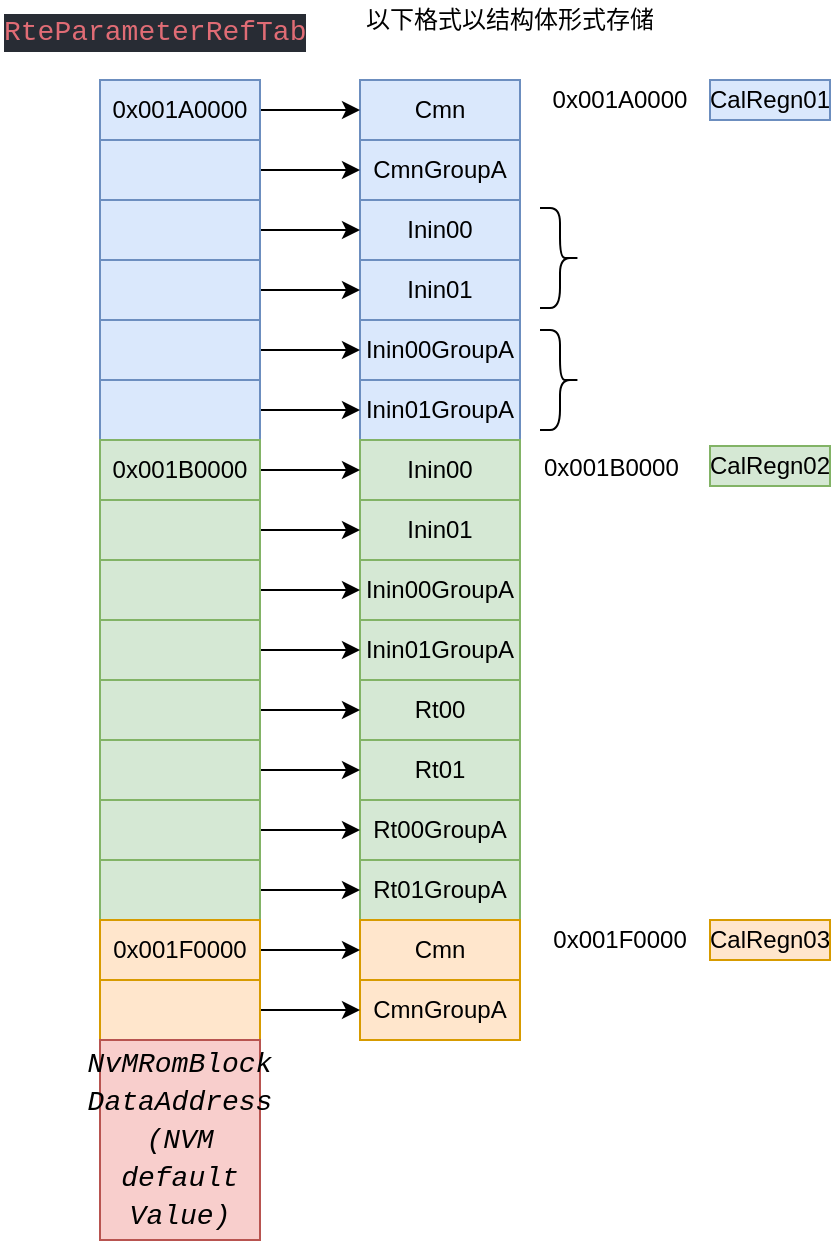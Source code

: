 <mxfile version="14.1.1" type="github">
  <diagram id="RuMLqHy3RxYvsem4Vksn" name="Page-1">
    <mxGraphModel dx="572" dy="1393" grid="1" gridSize="10" guides="1" tooltips="1" connect="1" arrows="1" fold="1" page="1" pageScale="1" pageWidth="850" pageHeight="1100" math="0" shadow="0">
      <root>
        <mxCell id="0" />
        <mxCell id="1" parent="0" />
        <mxCell id="PHvKi-Emu8E6jwM2ZB0a-19" value="Cmn" style="rounded=0;whiteSpace=wrap;html=1;imageWidth=29;imageHeight=30;fillColor=#dae8fc;strokeColor=#6c8ebf;" vertex="1" parent="1">
          <mxGeometry x="220" y="60" width="80" height="30" as="geometry" />
        </mxCell>
        <mxCell id="PHvKi-Emu8E6jwM2ZB0a-20" value="CmnGroupA" style="rounded=0;whiteSpace=wrap;html=1;imageWidth=29;imageHeight=30;fillColor=#dae8fc;strokeColor=#6c8ebf;" vertex="1" parent="1">
          <mxGeometry x="220" y="90" width="80" height="30" as="geometry" />
        </mxCell>
        <mxCell id="PHvKi-Emu8E6jwM2ZB0a-26" value="Inin00" style="rounded=0;whiteSpace=wrap;html=1;imageWidth=29;imageHeight=30;fillColor=#dae8fc;strokeColor=#6c8ebf;" vertex="1" parent="1">
          <mxGeometry x="220" y="120" width="80" height="30" as="geometry" />
        </mxCell>
        <mxCell id="PHvKi-Emu8E6jwM2ZB0a-27" value="Inin01" style="rounded=0;whiteSpace=wrap;html=1;imageWidth=29;imageHeight=30;fillColor=#dae8fc;strokeColor=#6c8ebf;" vertex="1" parent="1">
          <mxGeometry x="220" y="150" width="80" height="30" as="geometry" />
        </mxCell>
        <mxCell id="PHvKi-Emu8E6jwM2ZB0a-31" value="Inin00GroupA" style="rounded=0;whiteSpace=wrap;html=1;imageWidth=29;imageHeight=30;fillColor=#dae8fc;strokeColor=#6c8ebf;" vertex="1" parent="1">
          <mxGeometry x="220" y="180" width="80" height="30" as="geometry" />
        </mxCell>
        <mxCell id="PHvKi-Emu8E6jwM2ZB0a-33" value="Inin01GroupA" style="rounded=0;whiteSpace=wrap;html=1;imageWidth=29;imageHeight=30;fillColor=#dae8fc;strokeColor=#6c8ebf;" vertex="1" parent="1">
          <mxGeometry x="220" y="210" width="80" height="30" as="geometry" />
        </mxCell>
        <mxCell id="PHvKi-Emu8E6jwM2ZB0a-38" value="0x001A0000" style="text;html=1;strokeColor=none;fillColor=none;align=center;verticalAlign=middle;whiteSpace=wrap;rounded=0;" vertex="1" parent="1">
          <mxGeometry x="330" y="60" width="40" height="20" as="geometry" />
        </mxCell>
        <mxCell id="PHvKi-Emu8E6jwM2ZB0a-39" value="CalRegn01" style="text;html=1;strokeColor=#6c8ebf;fillColor=#dae8fc;align=center;verticalAlign=middle;whiteSpace=wrap;rounded=0;" vertex="1" parent="1">
          <mxGeometry x="395" y="60" width="60" height="20" as="geometry" />
        </mxCell>
        <mxCell id="PHvKi-Emu8E6jwM2ZB0a-42" value="&lt;div style=&quot;color: rgb(171, 178, 191); background-color: rgb(40, 44, 52); font-family: consolas, &amp;quot;courier new&amp;quot;, monospace; font-weight: normal; font-size: 14px; line-height: 19px;&quot;&gt;&lt;div&gt;&lt;span style=&quot;color: #e06c75&quot;&gt;RteParameterRefTab&lt;/span&gt;&lt;/div&gt;&lt;/div&gt;" style="text;whiteSpace=wrap;html=1;" vertex="1" parent="1">
          <mxGeometry x="40" y="20" width="150" height="30" as="geometry" />
        </mxCell>
        <mxCell id="PHvKi-Emu8E6jwM2ZB0a-48" value="Inin00" style="rounded=0;whiteSpace=wrap;html=1;imageWidth=29;imageHeight=30;fillColor=#d5e8d4;strokeColor=#82b366;" vertex="1" parent="1">
          <mxGeometry x="220" y="240" width="80" height="30" as="geometry" />
        </mxCell>
        <mxCell id="PHvKi-Emu8E6jwM2ZB0a-49" value="Inin01" style="rounded=0;whiteSpace=wrap;html=1;imageWidth=29;imageHeight=30;fillColor=#d5e8d4;strokeColor=#82b366;" vertex="1" parent="1">
          <mxGeometry x="220" y="270" width="80" height="30" as="geometry" />
        </mxCell>
        <mxCell id="PHvKi-Emu8E6jwM2ZB0a-50" value="Rt01GroupA" style="rounded=0;whiteSpace=wrap;html=1;imageWidth=29;imageHeight=30;fillColor=#d5e8d4;strokeColor=#82b366;" vertex="1" parent="1">
          <mxGeometry x="220" y="450" width="80" height="30" as="geometry" />
        </mxCell>
        <mxCell id="PHvKi-Emu8E6jwM2ZB0a-53" value="Inin00GroupA" style="rounded=0;whiteSpace=wrap;html=1;imageWidth=29;imageHeight=30;fillColor=#d5e8d4;strokeColor=#82b366;" vertex="1" parent="1">
          <mxGeometry x="220" y="300" width="80" height="30" as="geometry" />
        </mxCell>
        <mxCell id="PHvKi-Emu8E6jwM2ZB0a-54" value="Inin01GroupA" style="rounded=0;whiteSpace=wrap;html=1;imageWidth=29;imageHeight=30;fillColor=#d5e8d4;strokeColor=#82b366;" vertex="1" parent="1">
          <mxGeometry x="220" y="330" width="80" height="30" as="geometry" />
        </mxCell>
        <mxCell id="PHvKi-Emu8E6jwM2ZB0a-55" value="Rt00" style="rounded=0;whiteSpace=wrap;html=1;imageWidth=29;imageHeight=30;fillColor=#d5e8d4;strokeColor=#82b366;" vertex="1" parent="1">
          <mxGeometry x="220" y="360" width="80" height="30" as="geometry" />
        </mxCell>
        <mxCell id="PHvKi-Emu8E6jwM2ZB0a-56" value="Rt01" style="rounded=0;whiteSpace=wrap;html=1;imageWidth=29;imageHeight=30;fillColor=#d5e8d4;strokeColor=#82b366;" vertex="1" parent="1">
          <mxGeometry x="220" y="390" width="80" height="30" as="geometry" />
        </mxCell>
        <mxCell id="PHvKi-Emu8E6jwM2ZB0a-57" value="Rt00GroupA" style="rounded=0;whiteSpace=wrap;html=1;imageWidth=29;imageHeight=30;arcSize=15;fillColor=#d5e8d4;strokeColor=#82b366;" vertex="1" parent="1">
          <mxGeometry x="220" y="420" width="80" height="30" as="geometry" />
        </mxCell>
        <mxCell id="PHvKi-Emu8E6jwM2ZB0a-58" value="0x001B0000" style="text;whiteSpace=wrap;html=1;" vertex="1" parent="1">
          <mxGeometry x="310" y="240" width="90" height="30" as="geometry" />
        </mxCell>
        <mxCell id="PHvKi-Emu8E6jwM2ZB0a-59" value="CalRegn02" style="text;html=1;strokeColor=#82b366;fillColor=#d5e8d4;align=center;verticalAlign=middle;whiteSpace=wrap;rounded=0;" vertex="1" parent="1">
          <mxGeometry x="395" y="243" width="60" height="20" as="geometry" />
        </mxCell>
        <mxCell id="PHvKi-Emu8E6jwM2ZB0a-60" value="Cmn" style="rounded=0;whiteSpace=wrap;html=1;imageWidth=29;imageHeight=30;fillColor=#ffe6cc;strokeColor=#d79b00;" vertex="1" parent="1">
          <mxGeometry x="220" y="480" width="80" height="30" as="geometry" />
        </mxCell>
        <mxCell id="PHvKi-Emu8E6jwM2ZB0a-61" value="CmnGroupA" style="rounded=0;whiteSpace=wrap;html=1;imageWidth=29;imageHeight=30;fillColor=#ffe6cc;strokeColor=#d79b00;" vertex="1" parent="1">
          <mxGeometry x="220" y="510" width="80" height="30" as="geometry" />
        </mxCell>
        <mxCell id="PHvKi-Emu8E6jwM2ZB0a-62" value="0x001F0000" style="text;html=1;strokeColor=none;fillColor=none;align=center;verticalAlign=middle;whiteSpace=wrap;rounded=0;" vertex="1" parent="1">
          <mxGeometry x="330" y="480" width="40" height="20" as="geometry" />
        </mxCell>
        <mxCell id="PHvKi-Emu8E6jwM2ZB0a-63" value="CalRegn03" style="text;html=1;strokeColor=#d79b00;fillColor=#ffe6cc;align=center;verticalAlign=middle;whiteSpace=wrap;rounded=0;" vertex="1" parent="1">
          <mxGeometry x="395" y="480" width="60" height="20" as="geometry" />
        </mxCell>
        <mxCell id="PHvKi-Emu8E6jwM2ZB0a-103" style="edgeStyle=orthogonalEdgeStyle;rounded=0;orthogonalLoop=1;jettySize=auto;html=1;exitX=1;exitY=0.5;exitDx=0;exitDy=0;entryX=0;entryY=0.5;entryDx=0;entryDy=0;" edge="1" parent="1" source="PHvKi-Emu8E6jwM2ZB0a-65" target="PHvKi-Emu8E6jwM2ZB0a-19">
          <mxGeometry relative="1" as="geometry" />
        </mxCell>
        <mxCell id="PHvKi-Emu8E6jwM2ZB0a-65" value="&lt;span&gt;0x001A0000&lt;/span&gt;" style="rounded=0;whiteSpace=wrap;html=1;imageWidth=29;imageHeight=30;fillColor=#dae8fc;strokeColor=#6c8ebf;" vertex="1" parent="1">
          <mxGeometry x="90" y="60" width="80" height="30" as="geometry" />
        </mxCell>
        <mxCell id="PHvKi-Emu8E6jwM2ZB0a-101" style="edgeStyle=orthogonalEdgeStyle;rounded=0;orthogonalLoop=1;jettySize=auto;html=1;exitX=1;exitY=0.5;exitDx=0;exitDy=0;entryX=0;entryY=0.5;entryDx=0;entryDy=0;" edge="1" parent="1" source="PHvKi-Emu8E6jwM2ZB0a-66" target="PHvKi-Emu8E6jwM2ZB0a-20">
          <mxGeometry relative="1" as="geometry" />
        </mxCell>
        <mxCell id="PHvKi-Emu8E6jwM2ZB0a-66" value="" style="rounded=0;whiteSpace=wrap;html=1;imageWidth=29;imageHeight=30;fillColor=#dae8fc;strokeColor=#6c8ebf;" vertex="1" parent="1">
          <mxGeometry x="90" y="90" width="80" height="30" as="geometry" />
        </mxCell>
        <mxCell id="PHvKi-Emu8E6jwM2ZB0a-100" style="edgeStyle=orthogonalEdgeStyle;rounded=0;orthogonalLoop=1;jettySize=auto;html=1;exitX=1;exitY=0.5;exitDx=0;exitDy=0;entryX=0;entryY=0.5;entryDx=0;entryDy=0;" edge="1" parent="1" source="PHvKi-Emu8E6jwM2ZB0a-67" target="PHvKi-Emu8E6jwM2ZB0a-26">
          <mxGeometry relative="1" as="geometry" />
        </mxCell>
        <mxCell id="PHvKi-Emu8E6jwM2ZB0a-67" value="" style="rounded=0;whiteSpace=wrap;html=1;imageWidth=29;imageHeight=30;fillColor=#dae8fc;strokeColor=#6c8ebf;" vertex="1" parent="1">
          <mxGeometry x="90" y="120" width="80" height="30" as="geometry" />
        </mxCell>
        <mxCell id="PHvKi-Emu8E6jwM2ZB0a-99" style="edgeStyle=orthogonalEdgeStyle;rounded=0;orthogonalLoop=1;jettySize=auto;html=1;exitX=1;exitY=0.5;exitDx=0;exitDy=0;entryX=0;entryY=0.5;entryDx=0;entryDy=0;" edge="1" parent="1" source="PHvKi-Emu8E6jwM2ZB0a-68" target="PHvKi-Emu8E6jwM2ZB0a-27">
          <mxGeometry relative="1" as="geometry" />
        </mxCell>
        <mxCell id="PHvKi-Emu8E6jwM2ZB0a-68" value="" style="rounded=0;whiteSpace=wrap;html=1;imageWidth=29;imageHeight=30;fillColor=#dae8fc;strokeColor=#6c8ebf;" vertex="1" parent="1">
          <mxGeometry x="90" y="150" width="80" height="30" as="geometry" />
        </mxCell>
        <mxCell id="PHvKi-Emu8E6jwM2ZB0a-97" style="edgeStyle=orthogonalEdgeStyle;rounded=0;orthogonalLoop=1;jettySize=auto;html=1;exitX=1;exitY=0.5;exitDx=0;exitDy=0;entryX=0;entryY=0.5;entryDx=0;entryDy=0;" edge="1" parent="1" source="PHvKi-Emu8E6jwM2ZB0a-69" target="PHvKi-Emu8E6jwM2ZB0a-31">
          <mxGeometry relative="1" as="geometry" />
        </mxCell>
        <mxCell id="PHvKi-Emu8E6jwM2ZB0a-69" value="" style="rounded=0;whiteSpace=wrap;html=1;imageWidth=29;imageHeight=30;fillColor=#dae8fc;strokeColor=#6c8ebf;" vertex="1" parent="1">
          <mxGeometry x="90" y="180" width="80" height="30" as="geometry" />
        </mxCell>
        <mxCell id="PHvKi-Emu8E6jwM2ZB0a-96" style="edgeStyle=orthogonalEdgeStyle;rounded=0;orthogonalLoop=1;jettySize=auto;html=1;exitX=1;exitY=0.5;exitDx=0;exitDy=0;entryX=0;entryY=0.5;entryDx=0;entryDy=0;" edge="1" parent="1" source="PHvKi-Emu8E6jwM2ZB0a-70" target="PHvKi-Emu8E6jwM2ZB0a-33">
          <mxGeometry relative="1" as="geometry" />
        </mxCell>
        <mxCell id="PHvKi-Emu8E6jwM2ZB0a-70" value="" style="rounded=0;whiteSpace=wrap;html=1;imageWidth=29;imageHeight=30;fillColor=#dae8fc;strokeColor=#6c8ebf;" vertex="1" parent="1">
          <mxGeometry x="90" y="210" width="80" height="30" as="geometry" />
        </mxCell>
        <mxCell id="PHvKi-Emu8E6jwM2ZB0a-95" style="edgeStyle=orthogonalEdgeStyle;rounded=0;orthogonalLoop=1;jettySize=auto;html=1;exitX=1;exitY=0.5;exitDx=0;exitDy=0;entryX=0;entryY=0.5;entryDx=0;entryDy=0;" edge="1" parent="1" source="PHvKi-Emu8E6jwM2ZB0a-71" target="PHvKi-Emu8E6jwM2ZB0a-48">
          <mxGeometry relative="1" as="geometry" />
        </mxCell>
        <mxCell id="PHvKi-Emu8E6jwM2ZB0a-71" value="&lt;span style=&quot;text-align: left&quot;&gt;0x001B0000&lt;/span&gt;" style="rounded=0;whiteSpace=wrap;html=1;imageWidth=29;imageHeight=30;fillColor=#d5e8d4;strokeColor=#82b366;" vertex="1" parent="1">
          <mxGeometry x="90" y="240" width="80" height="30" as="geometry" />
        </mxCell>
        <mxCell id="PHvKi-Emu8E6jwM2ZB0a-94" style="edgeStyle=orthogonalEdgeStyle;rounded=0;orthogonalLoop=1;jettySize=auto;html=1;exitX=1;exitY=0.5;exitDx=0;exitDy=0;entryX=0;entryY=0.5;entryDx=0;entryDy=0;" edge="1" parent="1" source="PHvKi-Emu8E6jwM2ZB0a-72" target="PHvKi-Emu8E6jwM2ZB0a-49">
          <mxGeometry relative="1" as="geometry" />
        </mxCell>
        <mxCell id="PHvKi-Emu8E6jwM2ZB0a-72" value="" style="rounded=0;whiteSpace=wrap;html=1;imageWidth=29;imageHeight=30;fillColor=#d5e8d4;strokeColor=#82b366;" vertex="1" parent="1">
          <mxGeometry x="90" y="270" width="80" height="30" as="geometry" />
        </mxCell>
        <mxCell id="PHvKi-Emu8E6jwM2ZB0a-86" style="edgeStyle=orthogonalEdgeStyle;rounded=0;orthogonalLoop=1;jettySize=auto;html=1;exitX=1;exitY=0.5;exitDx=0;exitDy=0;entryX=0;entryY=0.5;entryDx=0;entryDy=0;" edge="1" parent="1" source="PHvKi-Emu8E6jwM2ZB0a-73" target="PHvKi-Emu8E6jwM2ZB0a-50">
          <mxGeometry relative="1" as="geometry" />
        </mxCell>
        <mxCell id="PHvKi-Emu8E6jwM2ZB0a-73" value="" style="rounded=0;whiteSpace=wrap;html=1;imageWidth=29;imageHeight=30;fillColor=#d5e8d4;strokeColor=#82b366;" vertex="1" parent="1">
          <mxGeometry x="90" y="450" width="80" height="30" as="geometry" />
        </mxCell>
        <mxCell id="PHvKi-Emu8E6jwM2ZB0a-92" style="edgeStyle=orthogonalEdgeStyle;rounded=0;orthogonalLoop=1;jettySize=auto;html=1;exitX=1;exitY=0.5;exitDx=0;exitDy=0;entryX=0;entryY=0.5;entryDx=0;entryDy=0;" edge="1" parent="1" source="PHvKi-Emu8E6jwM2ZB0a-74" target="PHvKi-Emu8E6jwM2ZB0a-53">
          <mxGeometry relative="1" as="geometry" />
        </mxCell>
        <mxCell id="PHvKi-Emu8E6jwM2ZB0a-74" value="" style="rounded=0;whiteSpace=wrap;html=1;imageWidth=29;imageHeight=30;fillColor=#d5e8d4;strokeColor=#82b366;" vertex="1" parent="1">
          <mxGeometry x="90" y="300" width="80" height="30" as="geometry" />
        </mxCell>
        <mxCell id="PHvKi-Emu8E6jwM2ZB0a-91" style="edgeStyle=orthogonalEdgeStyle;rounded=0;orthogonalLoop=1;jettySize=auto;html=1;exitX=1;exitY=0.5;exitDx=0;exitDy=0;entryX=0;entryY=0.5;entryDx=0;entryDy=0;" edge="1" parent="1" source="PHvKi-Emu8E6jwM2ZB0a-75" target="PHvKi-Emu8E6jwM2ZB0a-54">
          <mxGeometry relative="1" as="geometry" />
        </mxCell>
        <mxCell id="PHvKi-Emu8E6jwM2ZB0a-75" value="" style="rounded=0;whiteSpace=wrap;html=1;imageWidth=29;imageHeight=30;fillColor=#d5e8d4;strokeColor=#82b366;" vertex="1" parent="1">
          <mxGeometry x="90" y="330" width="80" height="30" as="geometry" />
        </mxCell>
        <mxCell id="PHvKi-Emu8E6jwM2ZB0a-89" style="edgeStyle=orthogonalEdgeStyle;rounded=0;orthogonalLoop=1;jettySize=auto;html=1;exitX=1;exitY=0.5;exitDx=0;exitDy=0;entryX=0;entryY=0.5;entryDx=0;entryDy=0;" edge="1" parent="1" source="PHvKi-Emu8E6jwM2ZB0a-76" target="PHvKi-Emu8E6jwM2ZB0a-55">
          <mxGeometry relative="1" as="geometry" />
        </mxCell>
        <mxCell id="PHvKi-Emu8E6jwM2ZB0a-76" value="" style="rounded=0;whiteSpace=wrap;html=1;imageWidth=29;imageHeight=30;fillColor=#d5e8d4;strokeColor=#82b366;" vertex="1" parent="1">
          <mxGeometry x="90" y="360" width="80" height="30" as="geometry" />
        </mxCell>
        <mxCell id="PHvKi-Emu8E6jwM2ZB0a-88" style="edgeStyle=orthogonalEdgeStyle;rounded=0;orthogonalLoop=1;jettySize=auto;html=1;exitX=1;exitY=0.5;exitDx=0;exitDy=0;entryX=0;entryY=0.5;entryDx=0;entryDy=0;" edge="1" parent="1" source="PHvKi-Emu8E6jwM2ZB0a-77" target="PHvKi-Emu8E6jwM2ZB0a-56">
          <mxGeometry relative="1" as="geometry" />
        </mxCell>
        <mxCell id="PHvKi-Emu8E6jwM2ZB0a-77" value="" style="rounded=0;whiteSpace=wrap;html=1;imageWidth=29;imageHeight=30;fillColor=#d5e8d4;strokeColor=#82b366;" vertex="1" parent="1">
          <mxGeometry x="90" y="390" width="80" height="30" as="geometry" />
        </mxCell>
        <mxCell id="PHvKi-Emu8E6jwM2ZB0a-87" style="edgeStyle=orthogonalEdgeStyle;rounded=0;orthogonalLoop=1;jettySize=auto;html=1;exitX=1;exitY=0.5;exitDx=0;exitDy=0;" edge="1" parent="1" source="PHvKi-Emu8E6jwM2ZB0a-78" target="PHvKi-Emu8E6jwM2ZB0a-57">
          <mxGeometry relative="1" as="geometry" />
        </mxCell>
        <mxCell id="PHvKi-Emu8E6jwM2ZB0a-78" value="" style="rounded=0;whiteSpace=wrap;html=1;imageWidth=29;imageHeight=30;arcSize=15;fillColor=#d5e8d4;strokeColor=#82b366;" vertex="1" parent="1">
          <mxGeometry x="90" y="420" width="80" height="30" as="geometry" />
        </mxCell>
        <mxCell id="PHvKi-Emu8E6jwM2ZB0a-85" style="edgeStyle=orthogonalEdgeStyle;rounded=0;orthogonalLoop=1;jettySize=auto;html=1;exitX=1;exitY=0.5;exitDx=0;exitDy=0;entryX=0;entryY=0.5;entryDx=0;entryDy=0;" edge="1" parent="1" source="PHvKi-Emu8E6jwM2ZB0a-79" target="PHvKi-Emu8E6jwM2ZB0a-60">
          <mxGeometry relative="1" as="geometry" />
        </mxCell>
        <mxCell id="PHvKi-Emu8E6jwM2ZB0a-79" value="&lt;span&gt;0x001F0000&lt;/span&gt;" style="rounded=0;whiteSpace=wrap;html=1;imageWidth=29;imageHeight=30;fillColor=#ffe6cc;strokeColor=#d79b00;" vertex="1" parent="1">
          <mxGeometry x="90" y="480" width="80" height="30" as="geometry" />
        </mxCell>
        <mxCell id="PHvKi-Emu8E6jwM2ZB0a-84" style="edgeStyle=orthogonalEdgeStyle;rounded=0;orthogonalLoop=1;jettySize=auto;html=1;exitX=1;exitY=0.5;exitDx=0;exitDy=0;" edge="1" parent="1" source="PHvKi-Emu8E6jwM2ZB0a-80" target="PHvKi-Emu8E6jwM2ZB0a-61">
          <mxGeometry relative="1" as="geometry" />
        </mxCell>
        <mxCell id="PHvKi-Emu8E6jwM2ZB0a-80" value="" style="rounded=0;whiteSpace=wrap;html=1;imageWidth=29;imageHeight=30;fillColor=#ffe6cc;strokeColor=#d79b00;" vertex="1" parent="1">
          <mxGeometry x="90" y="510" width="80" height="30" as="geometry" />
        </mxCell>
        <mxCell id="PHvKi-Emu8E6jwM2ZB0a-104" value="&lt;div style=&quot;font-family: &amp;#34;consolas&amp;#34; , &amp;#34;courier new&amp;#34; , monospace ; font-size: 14px ; line-height: 19px&quot;&gt;&lt;div style=&quot;font-family: &amp;#34;consolas&amp;#34; , &amp;#34;courier new&amp;#34; , monospace ; line-height: 19px&quot;&gt;&lt;span style=&quot;font-style: italic ; text-align: left&quot;&gt;NvMRomBlock&lt;/span&gt;&lt;/div&gt;&lt;div style=&quot;font-family: &amp;#34;consolas&amp;#34; , &amp;#34;courier new&amp;#34; , monospace ; line-height: 19px&quot;&gt;&lt;span style=&quot;font-style: italic ; text-align: left&quot;&gt;DataAddress&lt;/span&gt;&lt;br&gt;&lt;/div&gt;&lt;div style=&quot;font-family: &amp;#34;consolas&amp;#34; , &amp;#34;courier new&amp;#34; , monospace ; line-height: 19px&quot;&gt;&lt;span style=&quot;font-style: italic ; text-align: left&quot;&gt;(NVM default Value&lt;/span&gt;&lt;span style=&quot;font-style: italic ; text-align: left&quot;&gt;)&lt;/span&gt;&lt;/div&gt;&lt;/div&gt;" style="rounded=0;whiteSpace=wrap;html=1;imageWidth=29;imageHeight=30;strokeColor=#b85450;fillColor=#f8cecc;labelBorderColor=none;labelBackgroundColor=none;" vertex="1" parent="1">
          <mxGeometry x="90" y="540" width="80" height="100" as="geometry" />
        </mxCell>
        <mxCell id="PHvKi-Emu8E6jwM2ZB0a-107" value="以下格式以结构体形式存储" style="text;html=1;strokeColor=none;fillColor=none;align=center;verticalAlign=middle;whiteSpace=wrap;rounded=0;labelBackgroundColor=none;fontColor=#000000;" vertex="1" parent="1">
          <mxGeometry x="210" y="20" width="170" height="20" as="geometry" />
        </mxCell>
        <mxCell id="PHvKi-Emu8E6jwM2ZB0a-108" value="" style="shape=curlyBracket;whiteSpace=wrap;html=1;rounded=1;labelBackgroundColor=none;fillColor=#FFE6CC;fontColor=#000000;rotation=-180;" vertex="1" parent="1">
          <mxGeometry x="310" y="124" width="20" height="50" as="geometry" />
        </mxCell>
        <mxCell id="PHvKi-Emu8E6jwM2ZB0a-109" value="" style="shape=curlyBracket;whiteSpace=wrap;html=1;rounded=1;labelBackgroundColor=none;fillColor=#FFE6CC;fontColor=#000000;rotation=-180;" vertex="1" parent="1">
          <mxGeometry x="310" y="185" width="20" height="50" as="geometry" />
        </mxCell>
      </root>
    </mxGraphModel>
  </diagram>
</mxfile>
